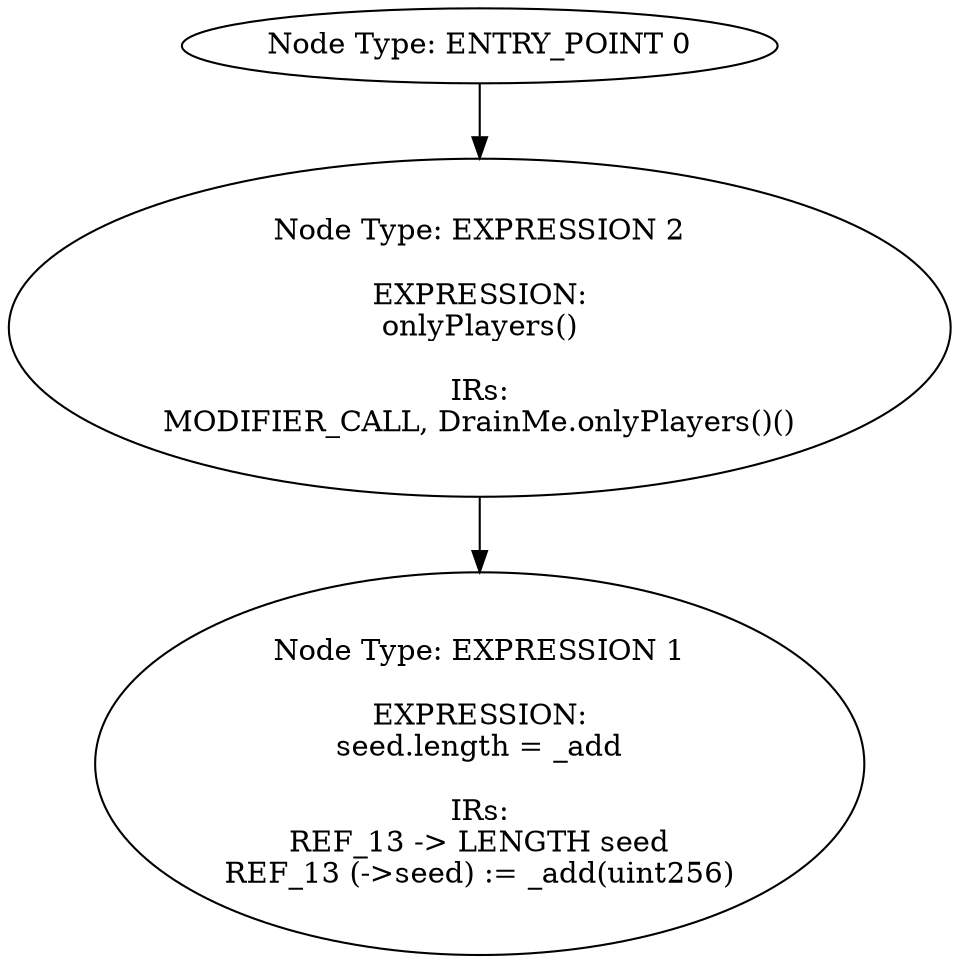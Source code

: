 digraph{
0[label="Node Type: ENTRY_POINT 0
"];
0->2;
1[label="Node Type: EXPRESSION 1

EXPRESSION:
seed.length = _add

IRs:
REF_13 -> LENGTH seed
REF_13 (->seed) := _add(uint256)"];
2[label="Node Type: EXPRESSION 2

EXPRESSION:
onlyPlayers()

IRs:
MODIFIER_CALL, DrainMe.onlyPlayers()()"];
2->1;
}
